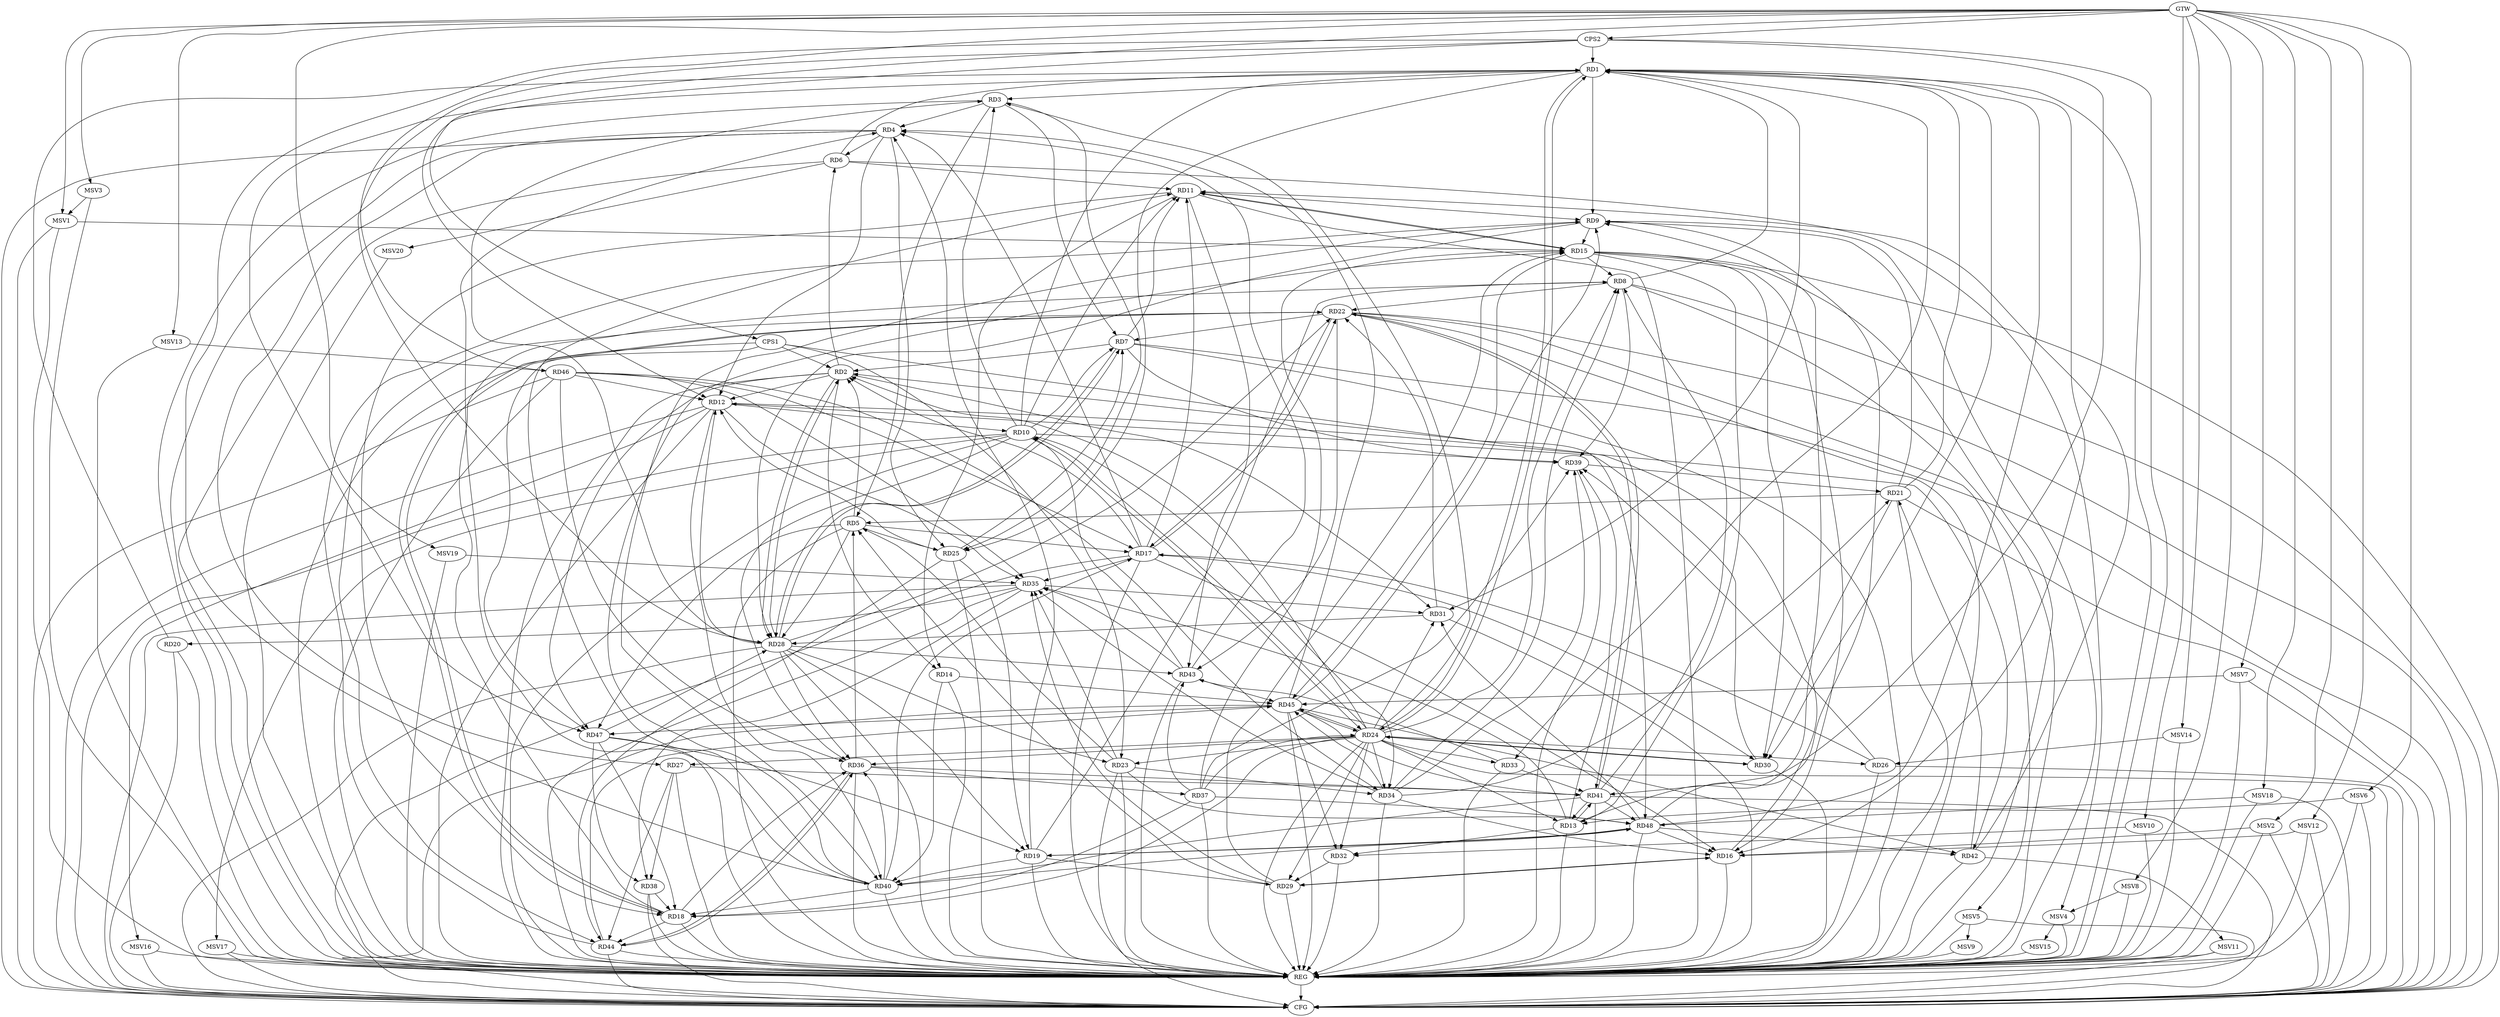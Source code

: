 strict digraph G {
  RD1 [ label="RD1" ];
  RD2 [ label="RD2" ];
  RD3 [ label="RD3" ];
  RD4 [ label="RD4" ];
  RD5 [ label="RD5" ];
  RD6 [ label="RD6" ];
  RD7 [ label="RD7" ];
  RD8 [ label="RD8" ];
  RD9 [ label="RD9" ];
  RD10 [ label="RD10" ];
  RD11 [ label="RD11" ];
  RD12 [ label="RD12" ];
  RD13 [ label="RD13" ];
  RD14 [ label="RD14" ];
  RD15 [ label="RD15" ];
  RD16 [ label="RD16" ];
  RD17 [ label="RD17" ];
  RD18 [ label="RD18" ];
  RD19 [ label="RD19" ];
  RD20 [ label="RD20" ];
  RD21 [ label="RD21" ];
  RD22 [ label="RD22" ];
  RD23 [ label="RD23" ];
  RD24 [ label="RD24" ];
  RD25 [ label="RD25" ];
  RD26 [ label="RD26" ];
  RD27 [ label="RD27" ];
  RD28 [ label="RD28" ];
  RD29 [ label="RD29" ];
  RD30 [ label="RD30" ];
  RD31 [ label="RD31" ];
  RD32 [ label="RD32" ];
  RD33 [ label="RD33" ];
  RD34 [ label="RD34" ];
  RD35 [ label="RD35" ];
  RD36 [ label="RD36" ];
  RD37 [ label="RD37" ];
  RD38 [ label="RD38" ];
  RD39 [ label="RD39" ];
  RD40 [ label="RD40" ];
  RD41 [ label="RD41" ];
  RD42 [ label="RD42" ];
  RD43 [ label="RD43" ];
  RD44 [ label="RD44" ];
  RD45 [ label="RD45" ];
  RD46 [ label="RD46" ];
  RD47 [ label="RD47" ];
  RD48 [ label="RD48" ];
  CPS1 [ label="CPS1" ];
  CPS2 [ label="CPS2" ];
  GTW [ label="GTW" ];
  REG [ label="REG" ];
  CFG [ label="CFG" ];
  MSV1 [ label="MSV1" ];
  MSV2 [ label="MSV2" ];
  MSV3 [ label="MSV3" ];
  MSV4 [ label="MSV4" ];
  MSV5 [ label="MSV5" ];
  MSV6 [ label="MSV6" ];
  MSV7 [ label="MSV7" ];
  MSV8 [ label="MSV8" ];
  MSV9 [ label="MSV9" ];
  MSV10 [ label="MSV10" ];
  MSV11 [ label="MSV11" ];
  MSV12 [ label="MSV12" ];
  MSV13 [ label="MSV13" ];
  MSV14 [ label="MSV14" ];
  MSV15 [ label="MSV15" ];
  MSV16 [ label="MSV16" ];
  MSV17 [ label="MSV17" ];
  MSV18 [ label="MSV18" ];
  MSV19 [ label="MSV19" ];
  MSV20 [ label="MSV20" ];
  RD1 -> RD3;
  RD6 -> RD1;
  RD8 -> RD1;
  RD1 -> RD9;
  RD10 -> RD1;
  RD1 -> RD16;
  RD20 -> RD1;
  RD21 -> RD1;
  RD1 -> RD24;
  RD24 -> RD1;
  RD1 -> RD25;
  RD1 -> RD30;
  RD1 -> RD31;
  RD1 -> RD33;
  RD1 -> RD47;
  RD48 -> RD1;
  RD5 -> RD2;
  RD2 -> RD6;
  RD7 -> RD2;
  RD2 -> RD12;
  RD2 -> RD14;
  RD16 -> RD2;
  RD17 -> RD2;
  RD24 -> RD2;
  RD2 -> RD28;
  RD28 -> RD2;
  RD2 -> RD31;
  RD2 -> RD47;
  RD3 -> RD4;
  RD3 -> RD5;
  RD3 -> RD7;
  RD10 -> RD3;
  RD3 -> RD25;
  RD28 -> RD3;
  RD4 -> RD6;
  RD4 -> RD12;
  RD17 -> RD4;
  RD19 -> RD4;
  RD4 -> RD25;
  RD4 -> RD27;
  RD40 -> RD4;
  RD43 -> RD4;
  RD45 -> RD4;
  RD5 -> RD17;
  RD21 -> RD5;
  RD23 -> RD5;
  RD5 -> RD25;
  RD5 -> RD28;
  RD29 -> RD5;
  RD36 -> RD5;
  RD5 -> RD47;
  RD6 -> RD11;
  RD10 -> RD7;
  RD7 -> RD11;
  RD22 -> RD7;
  RD25 -> RD7;
  RD7 -> RD28;
  RD28 -> RD7;
  RD7 -> RD39;
  RD15 -> RD8;
  RD18 -> RD8;
  RD19 -> RD8;
  RD8 -> RD22;
  RD24 -> RD8;
  RD34 -> RD8;
  RD8 -> RD39;
  RD41 -> RD8;
  RD11 -> RD9;
  RD13 -> RD9;
  RD9 -> RD15;
  RD21 -> RD9;
  RD9 -> RD28;
  RD9 -> RD40;
  RD44 -> RD9;
  RD45 -> RD9;
  RD48 -> RD9;
  RD10 -> RD11;
  RD12 -> RD10;
  RD10 -> RD24;
  RD24 -> RD10;
  RD10 -> RD34;
  RD10 -> RD36;
  RD10 -> RD39;
  RD43 -> RD10;
  RD11 -> RD14;
  RD11 -> RD15;
  RD15 -> RD11;
  RD17 -> RD11;
  RD11 -> RD18;
  RD40 -> RD11;
  RD42 -> RD11;
  RD11 -> RD43;
  RD25 -> RD12;
  RD28 -> RD12;
  RD30 -> RD12;
  RD12 -> RD35;
  RD12 -> RD40;
  RD12 -> RD42;
  RD46 -> RD12;
  RD15 -> RD13;
  RD24 -> RD13;
  RD13 -> RD32;
  RD13 -> RD35;
  RD13 -> RD39;
  RD13 -> RD41;
  RD41 -> RD13;
  RD14 -> RD40;
  RD14 -> RD45;
  RD15 -> RD16;
  RD29 -> RD15;
  RD15 -> RD30;
  RD37 -> RD15;
  RD40 -> RD15;
  RD15 -> RD45;
  RD17 -> RD16;
  RD16 -> RD29;
  RD29 -> RD16;
  RD34 -> RD16;
  RD48 -> RD16;
  RD17 -> RD22;
  RD22 -> RD17;
  RD26 -> RD17;
  RD17 -> RD30;
  RD17 -> RD35;
  RD40 -> RD17;
  RD46 -> RD17;
  RD18 -> RD22;
  RD22 -> RD18;
  RD24 -> RD18;
  RD18 -> RD36;
  RD37 -> RD18;
  RD38 -> RD18;
  RD40 -> RD18;
  RD18 -> RD44;
  RD47 -> RD18;
  RD25 -> RD19;
  RD28 -> RD19;
  RD19 -> RD29;
  RD19 -> RD40;
  RD47 -> RD19;
  RD19 -> RD48;
  RD48 -> RD19;
  RD35 -> RD20;
  RD21 -> RD30;
  RD34 -> RD21;
  RD39 -> RD21;
  RD42 -> RD21;
  RD28 -> RD22;
  RD31 -> RD22;
  RD22 -> RD41;
  RD41 -> RD22;
  RD22 -> RD43;
  RD22 -> RD44;
  RD28 -> RD23;
  RD23 -> RD34;
  RD23 -> RD35;
  RD23 -> RD48;
  RD30 -> RD24;
  RD24 -> RD31;
  RD24 -> RD32;
  RD24 -> RD34;
  RD24 -> RD36;
  RD37 -> RD24;
  RD24 -> RD45;
  RD45 -> RD24;
  RD25 -> RD44;
  RD26 -> RD39;
  RD27 -> RD38;
  RD27 -> RD41;
  RD27 -> RD44;
  RD31 -> RD28;
  RD28 -> RD36;
  RD28 -> RD43;
  RD47 -> RD28;
  RD32 -> RD29;
  RD29 -> RD35;
  RD35 -> RD31;
  RD48 -> RD31;
  RD45 -> RD32;
  RD33 -> RD41;
  RD33 -> RD43;
  RD34 -> RD35;
  RD34 -> RD39;
  RD34 -> RD45;
  RD46 -> RD34;
  RD35 -> RD38;
  RD43 -> RD35;
  RD46 -> RD35;
  RD36 -> RD37;
  RD40 -> RD36;
  RD36 -> RD41;
  RD36 -> RD44;
  RD44 -> RD36;
  RD46 -> RD36;
  RD37 -> RD39;
  RD37 -> RD43;
  RD37 -> RD48;
  RD47 -> RD38;
  RD41 -> RD40;
  RD48 -> RD40;
  RD45 -> RD41;
  RD41 -> RD48;
  RD45 -> RD42;
  RD48 -> RD42;
  RD43 -> RD45;
  RD44 -> RD45;
  RD45 -> RD47;
  CPS1 -> RD23;
  CPS1 -> RD2;
  CPS1 -> RD47;
  CPS1 -> RD48;
  CPS2 -> RD1;
  CPS2 -> RD28;
  CPS2 -> RD40;
  CPS2 -> RD41;
  CPS2 -> RD12;
  GTW -> RD46;
  GTW -> CPS1;
  GTW -> CPS2;
  RD1 -> REG;
  RD2 -> REG;
  RD3 -> REG;
  RD4 -> REG;
  RD5 -> REG;
  RD6 -> REG;
  RD7 -> REG;
  RD8 -> REG;
  RD9 -> REG;
  RD10 -> REG;
  RD11 -> REG;
  RD12 -> REG;
  RD13 -> REG;
  RD14 -> REG;
  RD15 -> REG;
  RD16 -> REG;
  RD17 -> REG;
  RD18 -> REG;
  RD19 -> REG;
  RD20 -> REG;
  RD21 -> REG;
  RD22 -> REG;
  RD23 -> REG;
  RD24 -> REG;
  RD25 -> REG;
  RD26 -> REG;
  RD27 -> REG;
  RD28 -> REG;
  RD29 -> REG;
  RD30 -> REG;
  RD31 -> REG;
  RD32 -> REG;
  RD33 -> REG;
  RD34 -> REG;
  RD35 -> REG;
  RD36 -> REG;
  RD37 -> REG;
  RD38 -> REG;
  RD39 -> REG;
  RD40 -> REG;
  RD41 -> REG;
  RD42 -> REG;
  RD43 -> REG;
  RD44 -> REG;
  RD45 -> REG;
  RD46 -> REG;
  RD47 -> REG;
  RD48 -> REG;
  CPS1 -> REG;
  CPS2 -> REG;
  RD44 -> CFG;
  RD45 -> CFG;
  RD20 -> CFG;
  RD28 -> CFG;
  RD15 -> CFG;
  RD8 -> CFG;
  RD38 -> CFG;
  RD23 -> CFG;
  RD17 -> CFG;
  RD22 -> CFG;
  RD21 -> CFG;
  RD7 -> CFG;
  RD4 -> CFG;
  RD35 -> CFG;
  RD46 -> CFG;
  RD12 -> CFG;
  RD41 -> CFG;
  RD10 -> CFG;
  RD26 -> CFG;
  REG -> CFG;
  RD24 -> CFG;
  RD24 -> RD23;
  RD24 -> RD3;
  RD24 -> RD30;
  RD24 -> RD33;
  RD24 -> RD27;
  RD24 -> RD29;
  RD24 -> RD26;
  MSV1 -> RD15;
  GTW -> MSV1;
  MSV1 -> REG;
  MSV1 -> CFG;
  MSV2 -> RD16;
  GTW -> MSV2;
  MSV2 -> REG;
  MSV2 -> CFG;
  MSV3 -> MSV1;
  GTW -> MSV3;
  MSV3 -> REG;
  RD6 -> MSV4;
  MSV4 -> REG;
  RD22 -> MSV5;
  MSV5 -> REG;
  MSV5 -> CFG;
  MSV6 -> RD13;
  GTW -> MSV6;
  MSV6 -> REG;
  MSV6 -> CFG;
  MSV7 -> RD45;
  GTW -> MSV7;
  MSV7 -> REG;
  MSV7 -> CFG;
  MSV8 -> MSV4;
  GTW -> MSV8;
  MSV8 -> REG;
  MSV5 -> MSV9;
  MSV9 -> REG;
  MSV10 -> RD32;
  GTW -> MSV10;
  MSV10 -> REG;
  RD42 -> MSV11;
  MSV11 -> REG;
  MSV11 -> CFG;
  MSV12 -> RD16;
  GTW -> MSV12;
  MSV12 -> REG;
  MSV12 -> CFG;
  MSV13 -> RD46;
  GTW -> MSV13;
  MSV13 -> REG;
  MSV14 -> RD26;
  GTW -> MSV14;
  MSV14 -> REG;
  MSV4 -> MSV15;
  MSV15 -> REG;
  RD12 -> MSV16;
  MSV16 -> REG;
  MSV16 -> CFG;
  RD10 -> MSV17;
  MSV17 -> REG;
  MSV17 -> CFG;
  MSV18 -> RD48;
  GTW -> MSV18;
  MSV18 -> REG;
  MSV18 -> CFG;
  MSV19 -> RD35;
  GTW -> MSV19;
  MSV19 -> REG;
  RD6 -> MSV20;
  MSV20 -> REG;
}
